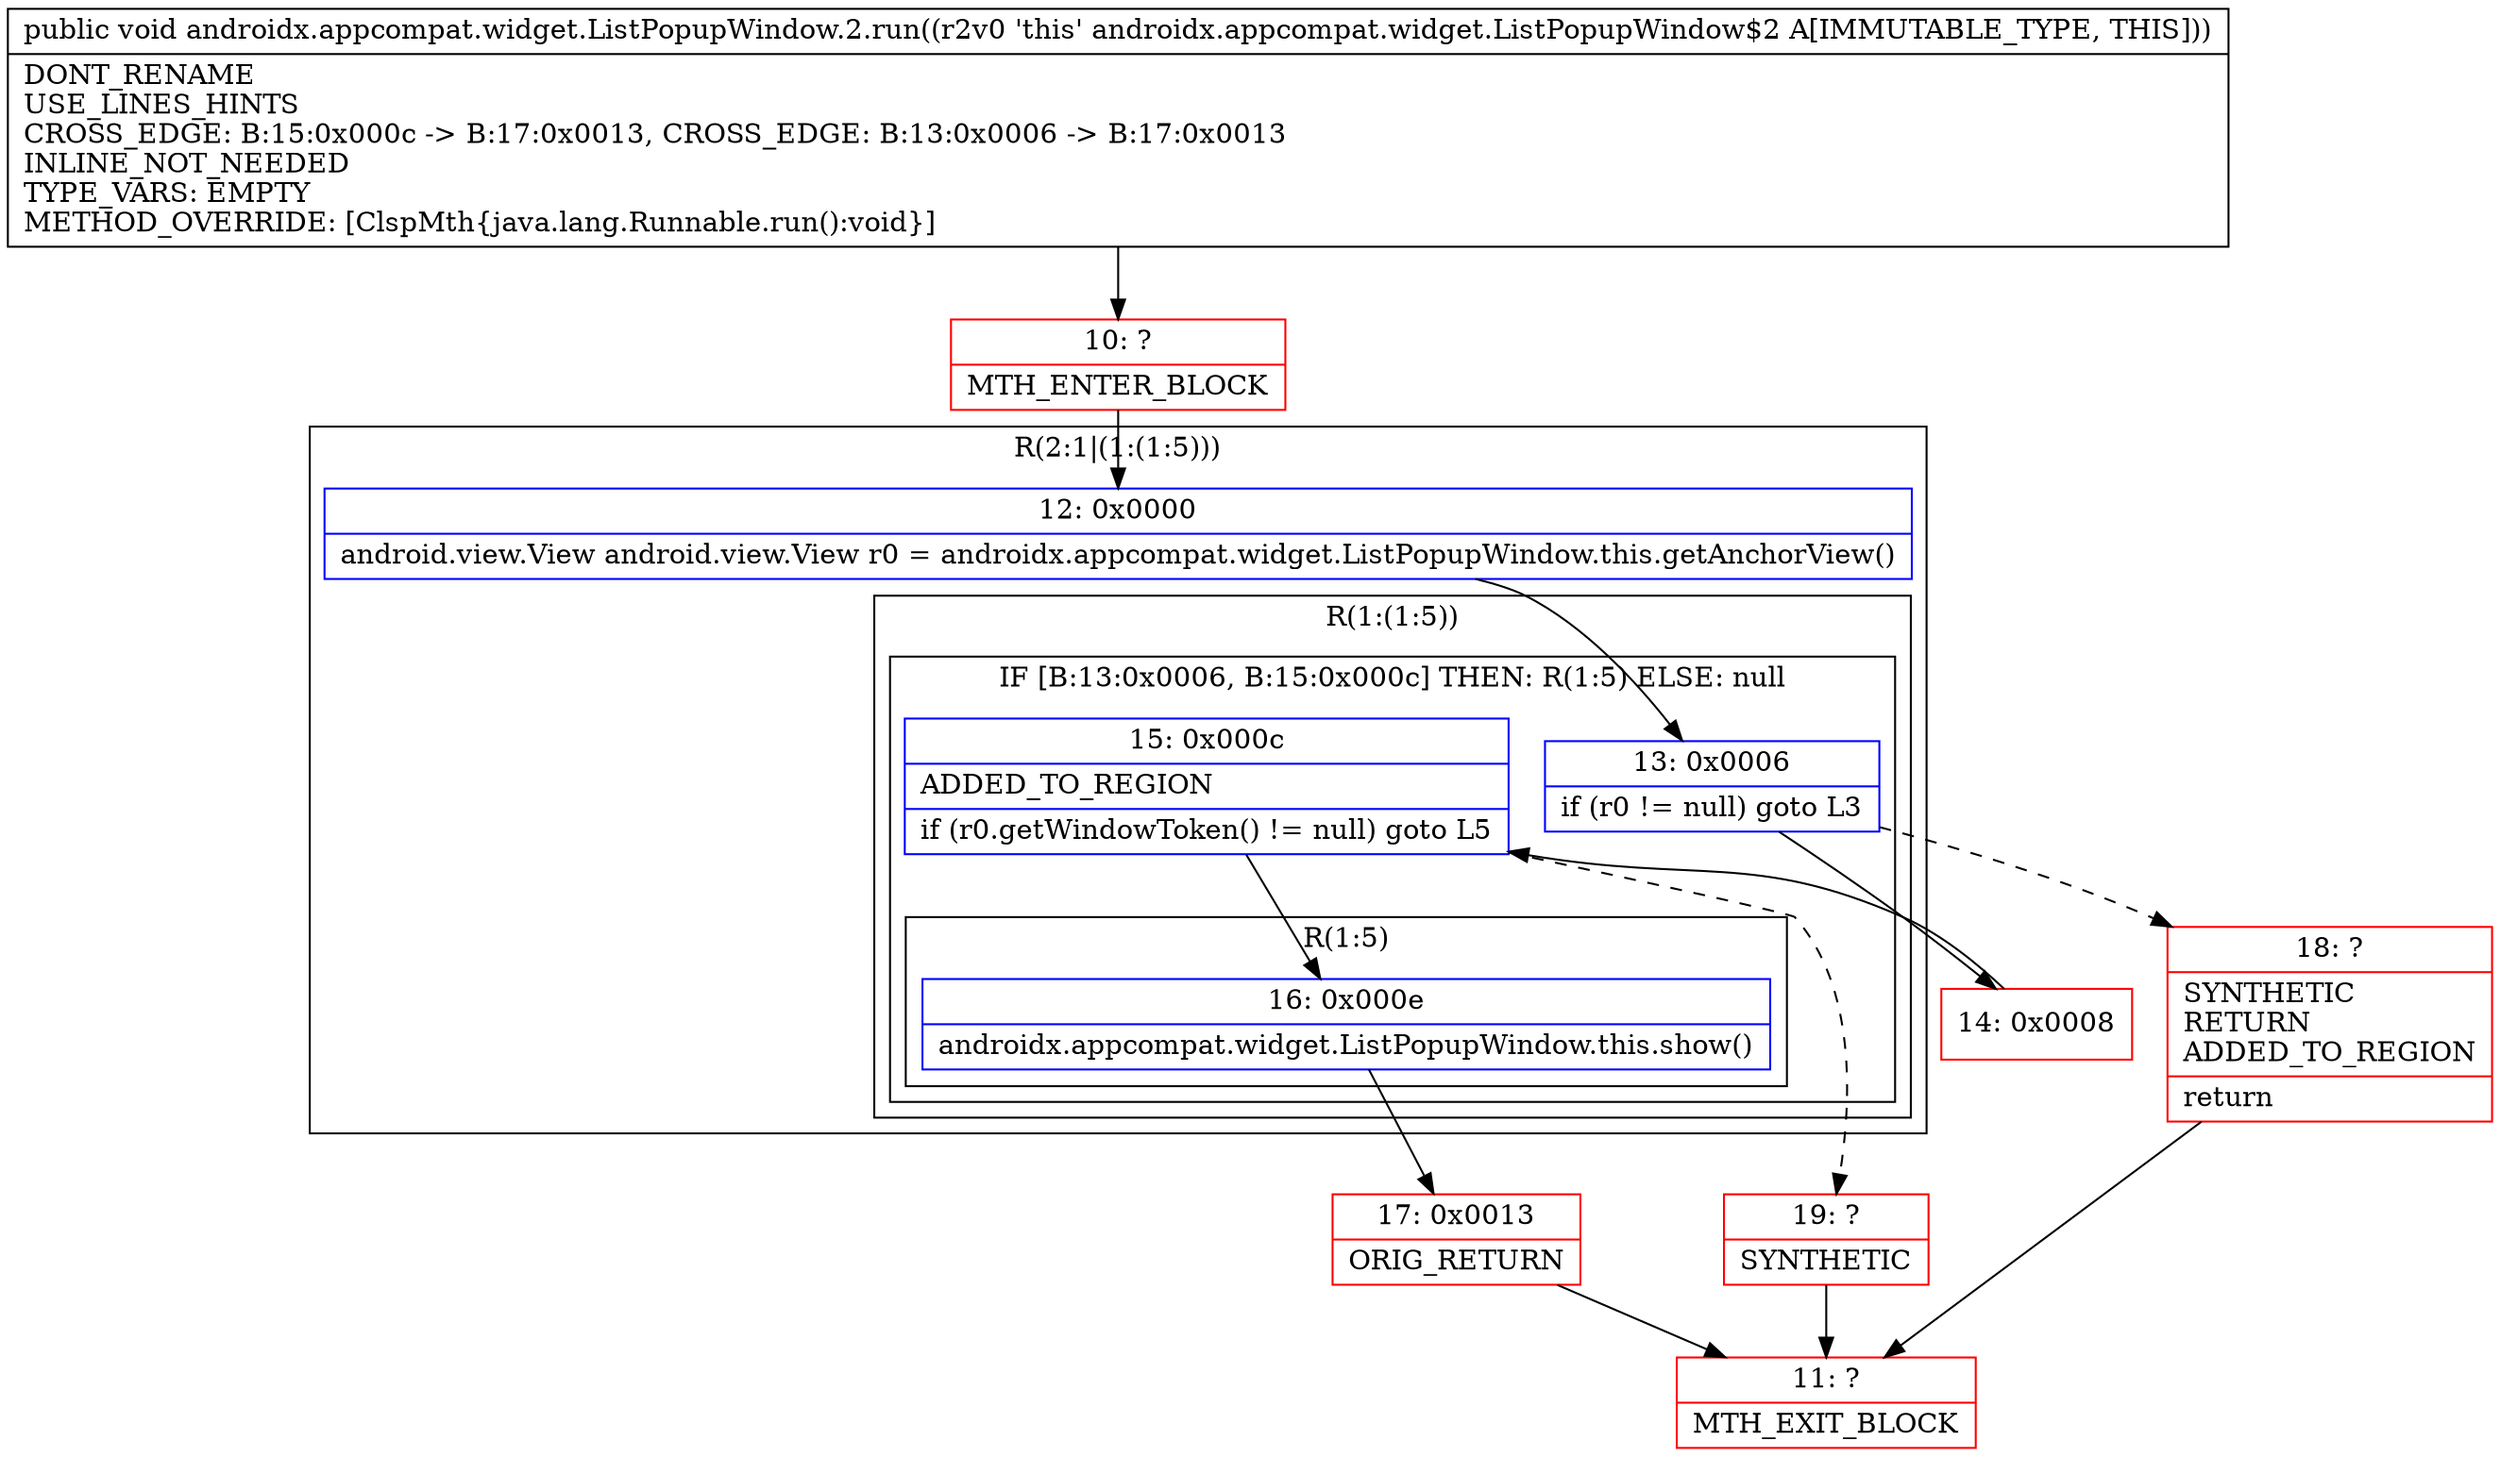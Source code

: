 digraph "CFG forandroidx.appcompat.widget.ListPopupWindow.2.run()V" {
subgraph cluster_Region_1710925696 {
label = "R(2:1|(1:(1:5)))";
node [shape=record,color=blue];
Node_12 [shape=record,label="{12\:\ 0x0000|android.view.View android.view.View r0 = androidx.appcompat.widget.ListPopupWindow.this.getAnchorView()\l}"];
subgraph cluster_Region_145296024 {
label = "R(1:(1:5))";
node [shape=record,color=blue];
subgraph cluster_IfRegion_1758183701 {
label = "IF [B:13:0x0006, B:15:0x000c] THEN: R(1:5) ELSE: null";
node [shape=record,color=blue];
Node_13 [shape=record,label="{13\:\ 0x0006|if (r0 != null) goto L3\l}"];
Node_15 [shape=record,label="{15\:\ 0x000c|ADDED_TO_REGION\l|if (r0.getWindowToken() != null) goto L5\l}"];
subgraph cluster_Region_1060224769 {
label = "R(1:5)";
node [shape=record,color=blue];
Node_16 [shape=record,label="{16\:\ 0x000e|androidx.appcompat.widget.ListPopupWindow.this.show()\l}"];
}
}
}
}
Node_10 [shape=record,color=red,label="{10\:\ ?|MTH_ENTER_BLOCK\l}"];
Node_14 [shape=record,color=red,label="{14\:\ 0x0008}"];
Node_17 [shape=record,color=red,label="{17\:\ 0x0013|ORIG_RETURN\l}"];
Node_11 [shape=record,color=red,label="{11\:\ ?|MTH_EXIT_BLOCK\l}"];
Node_19 [shape=record,color=red,label="{19\:\ ?|SYNTHETIC\l}"];
Node_18 [shape=record,color=red,label="{18\:\ ?|SYNTHETIC\lRETURN\lADDED_TO_REGION\l|return\l}"];
MethodNode[shape=record,label="{public void androidx.appcompat.widget.ListPopupWindow.2.run((r2v0 'this' androidx.appcompat.widget.ListPopupWindow$2 A[IMMUTABLE_TYPE, THIS]))  | DONT_RENAME\lUSE_LINES_HINTS\lCROSS_EDGE: B:15:0x000c \-\> B:17:0x0013, CROSS_EDGE: B:13:0x0006 \-\> B:17:0x0013\lINLINE_NOT_NEEDED\lTYPE_VARS: EMPTY\lMETHOD_OVERRIDE: [ClspMth\{java.lang.Runnable.run():void\}]\l}"];
MethodNode -> Node_10;Node_12 -> Node_13;
Node_13 -> Node_14;
Node_13 -> Node_18[style=dashed];
Node_15 -> Node_16;
Node_15 -> Node_19[style=dashed];
Node_16 -> Node_17;
Node_10 -> Node_12;
Node_14 -> Node_15;
Node_17 -> Node_11;
Node_19 -> Node_11;
Node_18 -> Node_11;
}

